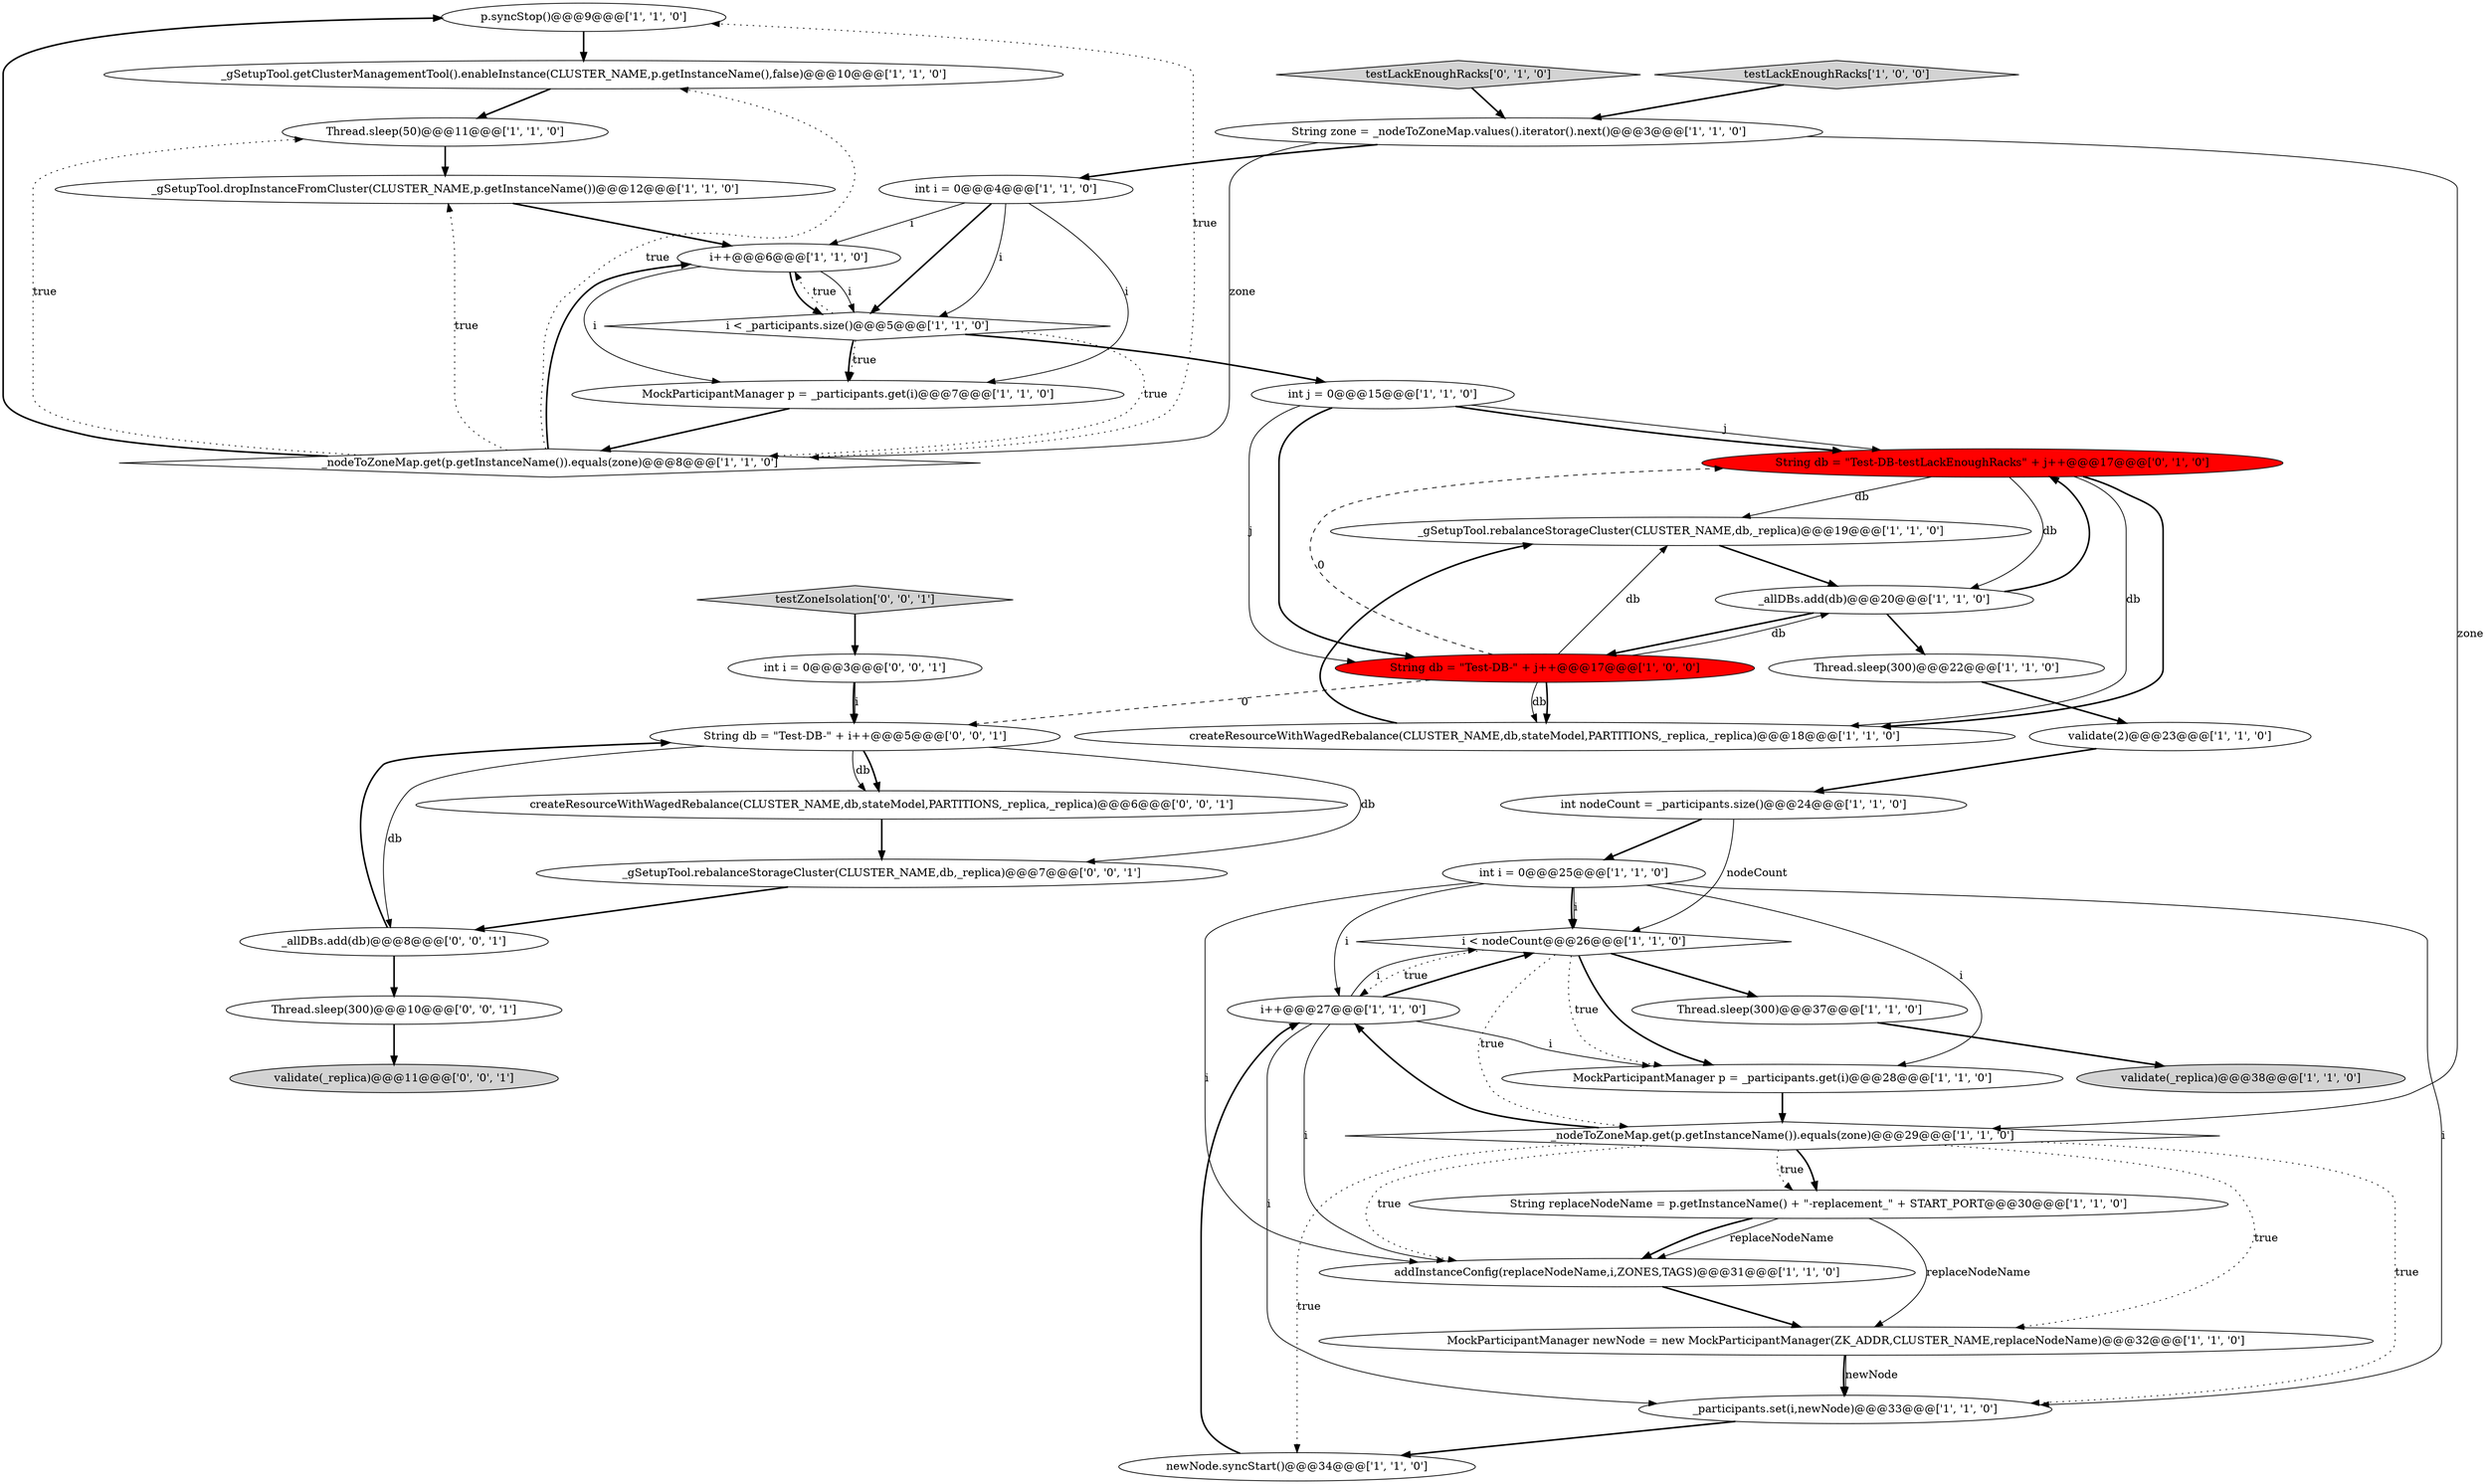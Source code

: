 digraph {
2 [style = filled, label = "p.syncStop()@@@9@@@['1', '1', '0']", fillcolor = white, shape = ellipse image = "AAA0AAABBB1BBB"];
12 [style = filled, label = "i++@@@27@@@['1', '1', '0']", fillcolor = white, shape = ellipse image = "AAA0AAABBB1BBB"];
28 [style = filled, label = "MockParticipantManager newNode = new MockParticipantManager(ZK_ADDR,CLUSTER_NAME,replaceNodeName)@@@32@@@['1', '1', '0']", fillcolor = white, shape = ellipse image = "AAA0AAABBB1BBB"];
32 [style = filled, label = "String db = \"Test-DB-testLackEnoughRacks\" + j++@@@17@@@['0', '1', '0']", fillcolor = red, shape = ellipse image = "AAA1AAABBB2BBB"];
39 [style = filled, label = "createResourceWithWagedRebalance(CLUSTER_NAME,db,stateModel,PARTITIONS,_replica,_replica)@@@6@@@['0', '0', '1']", fillcolor = white, shape = ellipse image = "AAA0AAABBB3BBB"];
9 [style = filled, label = "Thread.sleep(300)@@@22@@@['1', '1', '0']", fillcolor = white, shape = ellipse image = "AAA0AAABBB1BBB"];
20 [style = filled, label = "_gSetupTool.rebalanceStorageCluster(CLUSTER_NAME,db,_replica)@@@19@@@['1', '1', '0']", fillcolor = white, shape = ellipse image = "AAA0AAABBB1BBB"];
11 [style = filled, label = "Thread.sleep(300)@@@37@@@['1', '1', '0']", fillcolor = white, shape = ellipse image = "AAA0AAABBB1BBB"];
40 [style = filled, label = "_gSetupTool.rebalanceStorageCluster(CLUSTER_NAME,db,_replica)@@@7@@@['0', '0', '1']", fillcolor = white, shape = ellipse image = "AAA0AAABBB3BBB"];
33 [style = filled, label = "int i = 0@@@3@@@['0', '0', '1']", fillcolor = white, shape = ellipse image = "AAA0AAABBB3BBB"];
0 [style = filled, label = "_nodeToZoneMap.get(p.getInstanceName()).equals(zone)@@@8@@@['1', '1', '0']", fillcolor = white, shape = diamond image = "AAA0AAABBB1BBB"];
1 [style = filled, label = "MockParticipantManager p = _participants.get(i)@@@28@@@['1', '1', '0']", fillcolor = white, shape = ellipse image = "AAA0AAABBB1BBB"];
16 [style = filled, label = "_gSetupTool.dropInstanceFromCluster(CLUSTER_NAME,p.getInstanceName())@@@12@@@['1', '1', '0']", fillcolor = white, shape = ellipse image = "AAA0AAABBB1BBB"];
38 [style = filled, label = "String db = \"Test-DB-\" + i++@@@5@@@['0', '0', '1']", fillcolor = white, shape = ellipse image = "AAA0AAABBB3BBB"];
24 [style = filled, label = "int j = 0@@@15@@@['1', '1', '0']", fillcolor = white, shape = ellipse image = "AAA0AAABBB1BBB"];
30 [style = filled, label = "validate(_replica)@@@38@@@['1', '1', '0']", fillcolor = lightgray, shape = ellipse image = "AAA0AAABBB1BBB"];
22 [style = filled, label = "newNode.syncStart()@@@34@@@['1', '1', '0']", fillcolor = white, shape = ellipse image = "AAA0AAABBB1BBB"];
23 [style = filled, label = "i++@@@6@@@['1', '1', '0']", fillcolor = white, shape = ellipse image = "AAA0AAABBB1BBB"];
3 [style = filled, label = "String zone = _nodeToZoneMap.values().iterator().next()@@@3@@@['1', '1', '0']", fillcolor = white, shape = ellipse image = "AAA0AAABBB1BBB"];
37 [style = filled, label = "_allDBs.add(db)@@@8@@@['0', '0', '1']", fillcolor = white, shape = ellipse image = "AAA0AAABBB3BBB"];
17 [style = filled, label = "_participants.set(i,newNode)@@@33@@@['1', '1', '0']", fillcolor = white, shape = ellipse image = "AAA0AAABBB1BBB"];
15 [style = filled, label = "int i = 0@@@4@@@['1', '1', '0']", fillcolor = white, shape = ellipse image = "AAA0AAABBB1BBB"];
4 [style = filled, label = "_gSetupTool.getClusterManagementTool().enableInstance(CLUSTER_NAME,p.getInstanceName(),false)@@@10@@@['1', '1', '0']", fillcolor = white, shape = ellipse image = "AAA0AAABBB1BBB"];
19 [style = filled, label = "Thread.sleep(50)@@@11@@@['1', '1', '0']", fillcolor = white, shape = ellipse image = "AAA0AAABBB1BBB"];
6 [style = filled, label = "i < _participants.size()@@@5@@@['1', '1', '0']", fillcolor = white, shape = diamond image = "AAA0AAABBB1BBB"];
35 [style = filled, label = "validate(_replica)@@@11@@@['0', '0', '1']", fillcolor = lightgray, shape = ellipse image = "AAA0AAABBB3BBB"];
21 [style = filled, label = "addInstanceConfig(replaceNodeName,i,ZONES,TAGS)@@@31@@@['1', '1', '0']", fillcolor = white, shape = ellipse image = "AAA0AAABBB1BBB"];
5 [style = filled, label = "validate(2)@@@23@@@['1', '1', '0']", fillcolor = white, shape = ellipse image = "AAA0AAABBB1BBB"];
29 [style = filled, label = "String db = \"Test-DB-\" + j++@@@17@@@['1', '0', '0']", fillcolor = red, shape = ellipse image = "AAA1AAABBB1BBB"];
31 [style = filled, label = "testLackEnoughRacks['0', '1', '0']", fillcolor = lightgray, shape = diamond image = "AAA0AAABBB2BBB"];
14 [style = filled, label = "int nodeCount = _participants.size()@@@24@@@['1', '1', '0']", fillcolor = white, shape = ellipse image = "AAA0AAABBB1BBB"];
8 [style = filled, label = "MockParticipantManager p = _participants.get(i)@@@7@@@['1', '1', '0']", fillcolor = white, shape = ellipse image = "AAA0AAABBB1BBB"];
36 [style = filled, label = "testZoneIsolation['0', '0', '1']", fillcolor = lightgray, shape = diamond image = "AAA0AAABBB3BBB"];
7 [style = filled, label = "i < nodeCount@@@26@@@['1', '1', '0']", fillcolor = white, shape = diamond image = "AAA0AAABBB1BBB"];
27 [style = filled, label = "_allDBs.add(db)@@@20@@@['1', '1', '0']", fillcolor = white, shape = ellipse image = "AAA0AAABBB1BBB"];
13 [style = filled, label = "createResourceWithWagedRebalance(CLUSTER_NAME,db,stateModel,PARTITIONS,_replica,_replica)@@@18@@@['1', '1', '0']", fillcolor = white, shape = ellipse image = "AAA0AAABBB1BBB"];
25 [style = filled, label = "_nodeToZoneMap.get(p.getInstanceName()).equals(zone)@@@29@@@['1', '1', '0']", fillcolor = white, shape = diamond image = "AAA0AAABBB1BBB"];
10 [style = filled, label = "int i = 0@@@25@@@['1', '1', '0']", fillcolor = white, shape = ellipse image = "AAA0AAABBB1BBB"];
26 [style = filled, label = "String replaceNodeName = p.getInstanceName() + \"-replacement_\" + START_PORT@@@30@@@['1', '1', '0']", fillcolor = white, shape = ellipse image = "AAA0AAABBB1BBB"];
34 [style = filled, label = "Thread.sleep(300)@@@10@@@['0', '0', '1']", fillcolor = white, shape = ellipse image = "AAA0AAABBB3BBB"];
18 [style = filled, label = "testLackEnoughRacks['1', '0', '0']", fillcolor = lightgray, shape = diamond image = "AAA0AAABBB1BBB"];
18->3 [style = bold, label=""];
10->12 [style = solid, label="i"];
38->39 [style = solid, label="db"];
27->32 [style = bold, label=""];
23->6 [style = solid, label="i"];
29->32 [style = dashed, label="0"];
0->19 [style = dotted, label="true"];
32->27 [style = solid, label="db"];
27->9 [style = bold, label=""];
24->32 [style = bold, label=""];
25->28 [style = dotted, label="true"];
36->33 [style = bold, label=""];
38->39 [style = bold, label=""];
12->7 [style = bold, label=""];
21->28 [style = bold, label=""];
3->0 [style = solid, label="zone"];
20->27 [style = bold, label=""];
8->0 [style = bold, label=""];
37->38 [style = bold, label=""];
9->5 [style = bold, label=""];
6->0 [style = dotted, label="true"];
7->1 [style = dotted, label="true"];
10->7 [style = solid, label="i"];
40->37 [style = bold, label=""];
25->21 [style = dotted, label="true"];
7->11 [style = bold, label=""];
7->1 [style = bold, label=""];
28->17 [style = solid, label="newNode"];
14->7 [style = solid, label="nodeCount"];
10->17 [style = solid, label="i"];
4->19 [style = bold, label=""];
24->32 [style = solid, label="j"];
14->10 [style = bold, label=""];
2->4 [style = bold, label=""];
10->7 [style = bold, label=""];
26->21 [style = solid, label="replaceNodeName"];
15->6 [style = solid, label="i"];
7->12 [style = dotted, label="true"];
32->20 [style = solid, label="db"];
0->23 [style = bold, label=""];
10->21 [style = solid, label="i"];
25->26 [style = bold, label=""];
29->38 [style = dashed, label="0"];
34->35 [style = bold, label=""];
27->29 [style = bold, label=""];
31->3 [style = bold, label=""];
11->30 [style = bold, label=""];
25->26 [style = dotted, label="true"];
0->4 [style = dotted, label="true"];
6->24 [style = bold, label=""];
10->1 [style = solid, label="i"];
16->23 [style = bold, label=""];
29->20 [style = solid, label="db"];
19->16 [style = bold, label=""];
26->21 [style = bold, label=""];
24->29 [style = solid, label="j"];
29->13 [style = solid, label="db"];
6->8 [style = dotted, label="true"];
39->40 [style = bold, label=""];
23->6 [style = bold, label=""];
12->1 [style = solid, label="i"];
28->17 [style = bold, label=""];
15->8 [style = solid, label="i"];
0->16 [style = dotted, label="true"];
32->13 [style = solid, label="db"];
23->8 [style = solid, label="i"];
1->25 [style = bold, label=""];
12->7 [style = solid, label="i"];
38->37 [style = solid, label="db"];
0->2 [style = bold, label=""];
6->23 [style = dotted, label="true"];
15->6 [style = bold, label=""];
3->15 [style = bold, label=""];
24->29 [style = bold, label=""];
29->27 [style = solid, label="db"];
5->14 [style = bold, label=""];
17->22 [style = bold, label=""];
26->28 [style = solid, label="replaceNodeName"];
12->17 [style = solid, label="i"];
25->12 [style = bold, label=""];
3->25 [style = solid, label="zone"];
25->17 [style = dotted, label="true"];
22->12 [style = bold, label=""];
37->34 [style = bold, label=""];
38->40 [style = solid, label="db"];
6->8 [style = bold, label=""];
33->38 [style = solid, label="i"];
7->25 [style = dotted, label="true"];
25->22 [style = dotted, label="true"];
12->21 [style = solid, label="i"];
33->38 [style = bold, label=""];
0->2 [style = dotted, label="true"];
32->13 [style = bold, label=""];
15->23 [style = solid, label="i"];
13->20 [style = bold, label=""];
29->13 [style = bold, label=""];
}
